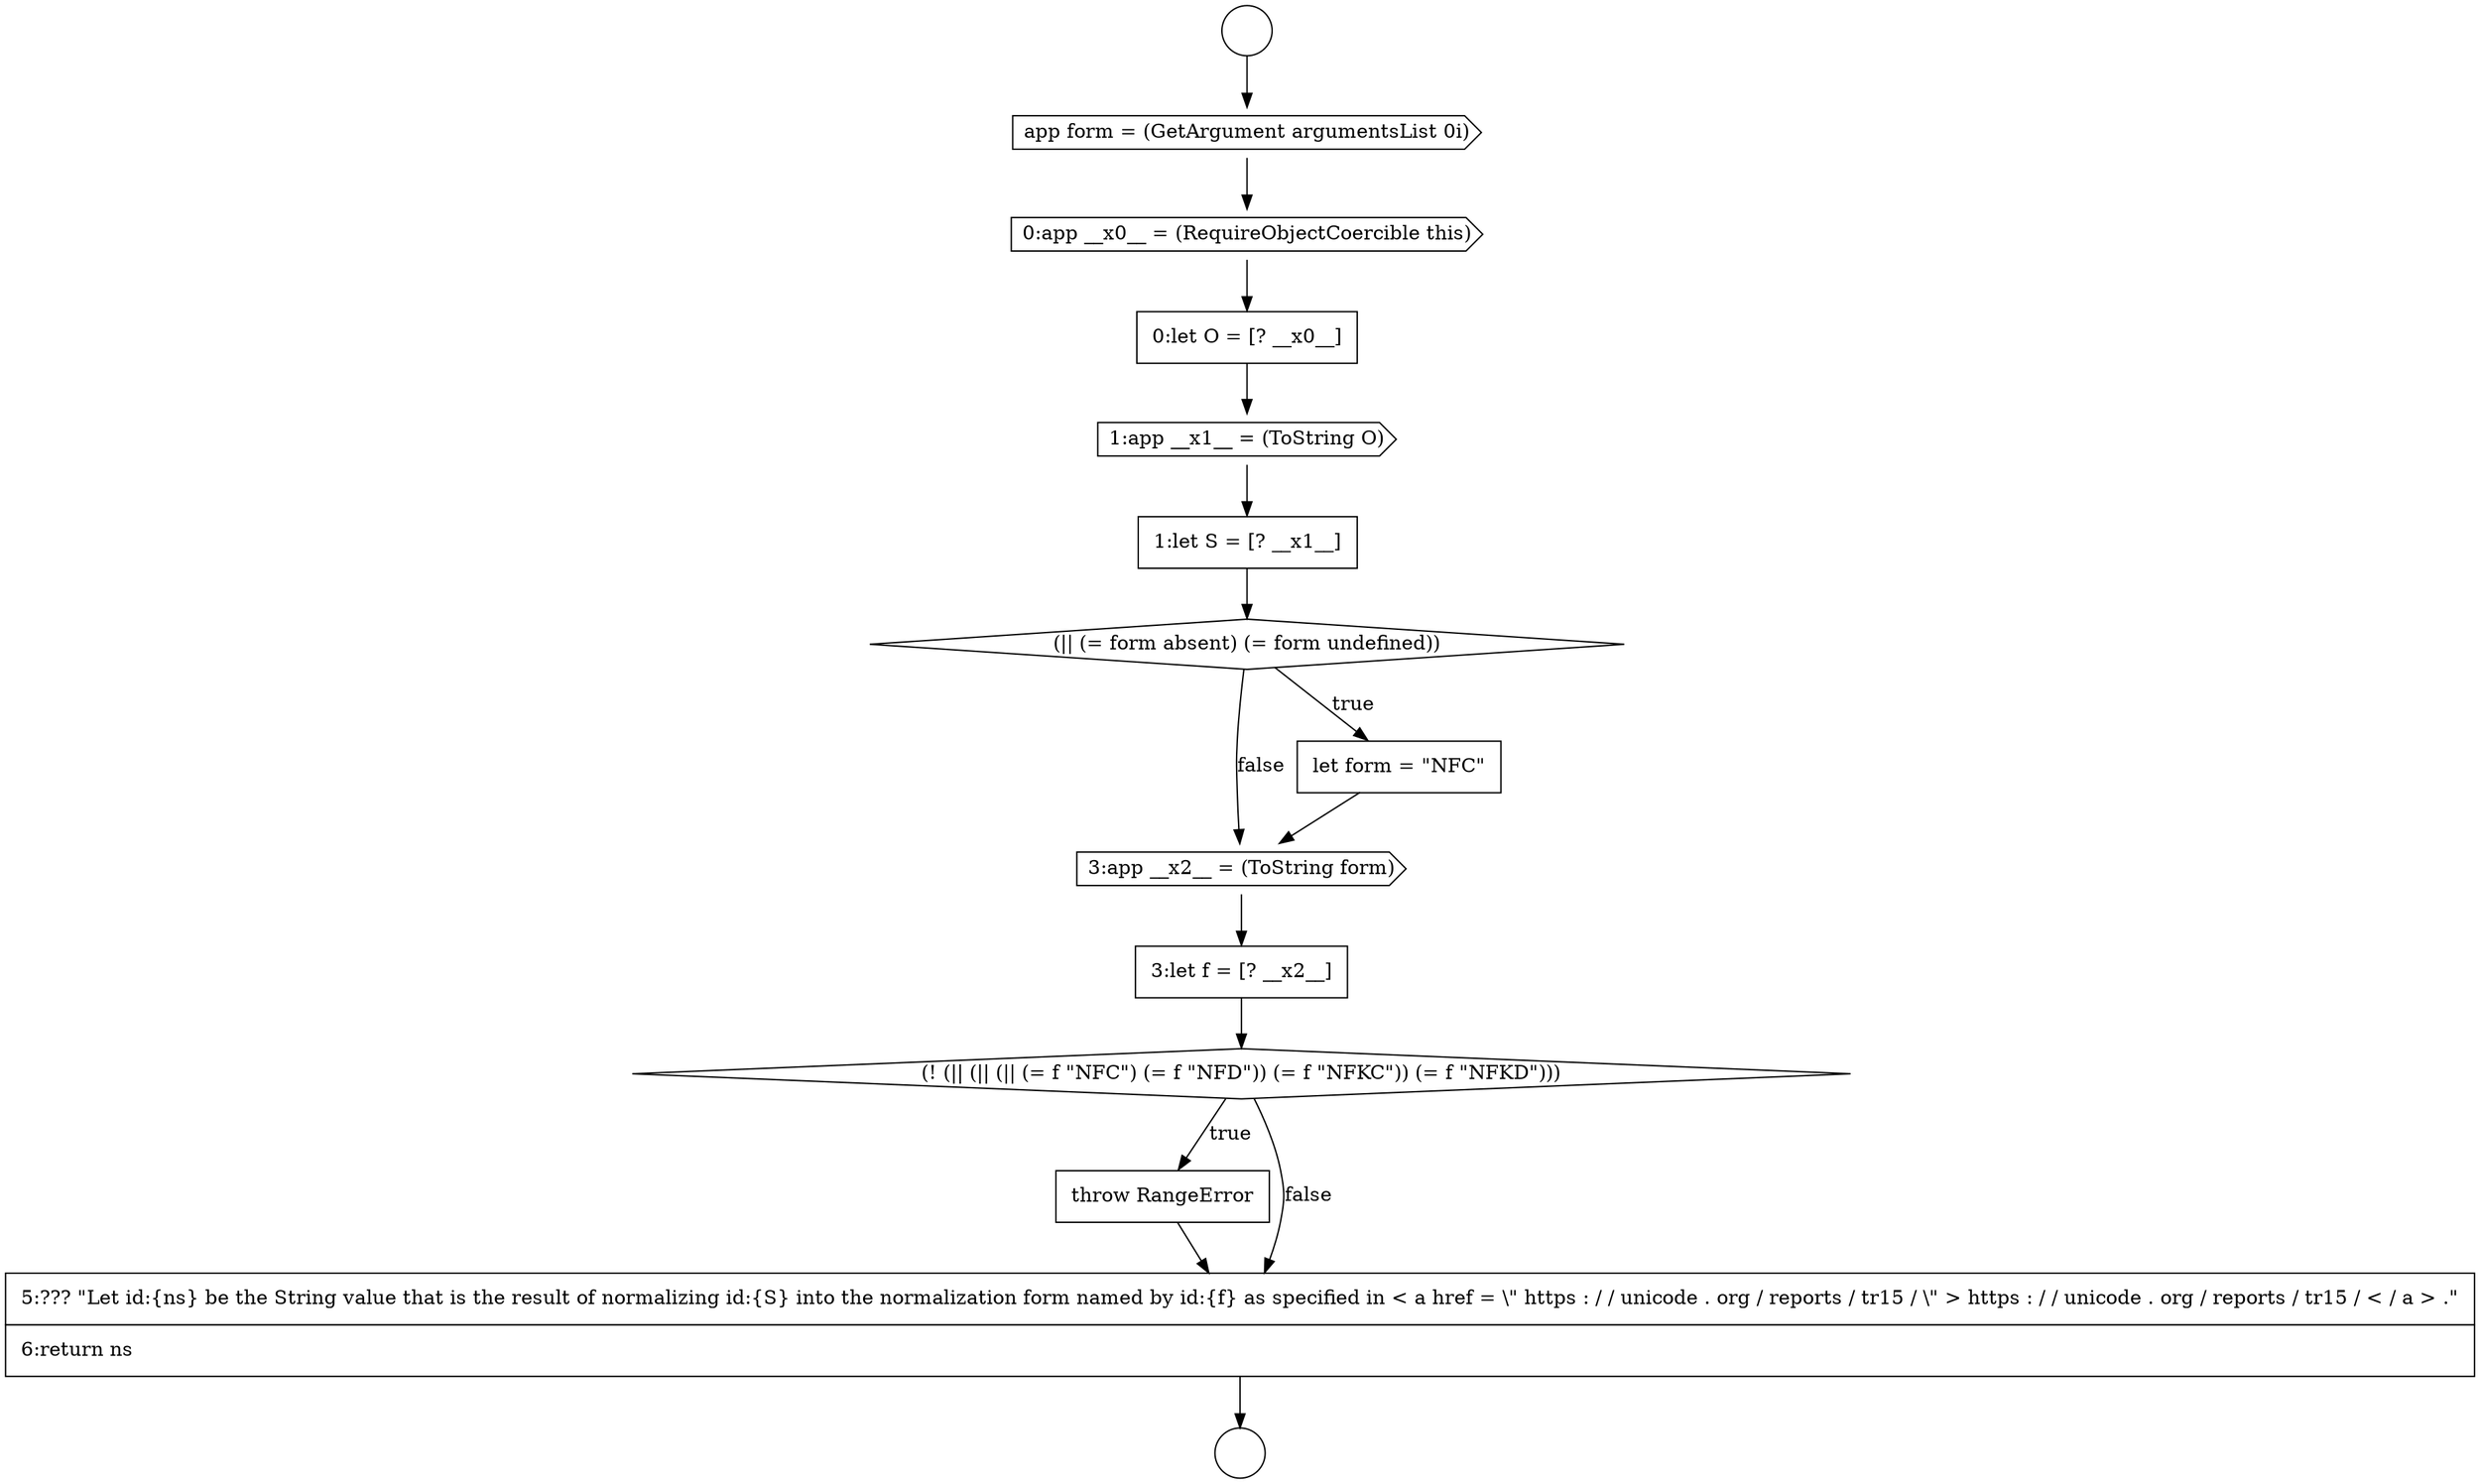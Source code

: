 digraph {
  node13302 [shape=diamond, label=<<font color="black">(|| (= form absent) (= form undefined))</font>> color="black" fillcolor="white" style=filled]
  node13298 [shape=cds, label=<<font color="black">0:app __x0__ = (RequireObjectCoercible this)</font>> color="black" fillcolor="white" style=filled]
  node13307 [shape=none, margin=0, label=<<font color="black">
    <table border="0" cellborder="1" cellspacing="0" cellpadding="10">
      <tr><td align="left">throw RangeError</td></tr>
    </table>
  </font>> color="black" fillcolor="white" style=filled]
  node13295 [shape=circle label=" " color="black" fillcolor="white" style=filled]
  node13305 [shape=none, margin=0, label=<<font color="black">
    <table border="0" cellborder="1" cellspacing="0" cellpadding="10">
      <tr><td align="left">3:let f = [? __x2__]</td></tr>
    </table>
  </font>> color="black" fillcolor="white" style=filled]
  node13301 [shape=none, margin=0, label=<<font color="black">
    <table border="0" cellborder="1" cellspacing="0" cellpadding="10">
      <tr><td align="left">1:let S = [? __x1__]</td></tr>
    </table>
  </font>> color="black" fillcolor="white" style=filled]
  node13297 [shape=cds, label=<<font color="black">app form = (GetArgument argumentsList 0i)</font>> color="black" fillcolor="white" style=filled]
  node13308 [shape=none, margin=0, label=<<font color="black">
    <table border="0" cellborder="1" cellspacing="0" cellpadding="10">
      <tr><td align="left">5:??? &quot;Let id:{ns} be the String value that is the result of normalizing id:{S} into the normalization form named by id:{f} as specified in &lt; a href = \&quot; https : / / unicode . org / reports / tr15 / \&quot; &gt; https : / / unicode . org / reports / tr15 / &lt; / a &gt; .&quot;</td></tr>
      <tr><td align="left">6:return ns</td></tr>
    </table>
  </font>> color="black" fillcolor="white" style=filled]
  node13296 [shape=circle label=" " color="black" fillcolor="white" style=filled]
  node13300 [shape=cds, label=<<font color="black">1:app __x1__ = (ToString O)</font>> color="black" fillcolor="white" style=filled]
  node13304 [shape=cds, label=<<font color="black">3:app __x2__ = (ToString form)</font>> color="black" fillcolor="white" style=filled]
  node13299 [shape=none, margin=0, label=<<font color="black">
    <table border="0" cellborder="1" cellspacing="0" cellpadding="10">
      <tr><td align="left">0:let O = [? __x0__]</td></tr>
    </table>
  </font>> color="black" fillcolor="white" style=filled]
  node13303 [shape=none, margin=0, label=<<font color="black">
    <table border="0" cellborder="1" cellspacing="0" cellpadding="10">
      <tr><td align="left">let form = &quot;NFC&quot;</td></tr>
    </table>
  </font>> color="black" fillcolor="white" style=filled]
  node13306 [shape=diamond, label=<<font color="black">(! (|| (|| (|| (= f &quot;NFC&quot;) (= f &quot;NFD&quot;)) (= f &quot;NFKC&quot;)) (= f &quot;NFKD&quot;)))</font>> color="black" fillcolor="white" style=filled]
  node13295 -> node13297 [ color="black"]
  node13304 -> node13305 [ color="black"]
  node13307 -> node13308 [ color="black"]
  node13297 -> node13298 [ color="black"]
  node13303 -> node13304 [ color="black"]
  node13308 -> node13296 [ color="black"]
  node13305 -> node13306 [ color="black"]
  node13300 -> node13301 [ color="black"]
  node13302 -> node13303 [label=<<font color="black">true</font>> color="black"]
  node13302 -> node13304 [label=<<font color="black">false</font>> color="black"]
  node13298 -> node13299 [ color="black"]
  node13301 -> node13302 [ color="black"]
  node13299 -> node13300 [ color="black"]
  node13306 -> node13307 [label=<<font color="black">true</font>> color="black"]
  node13306 -> node13308 [label=<<font color="black">false</font>> color="black"]
}
